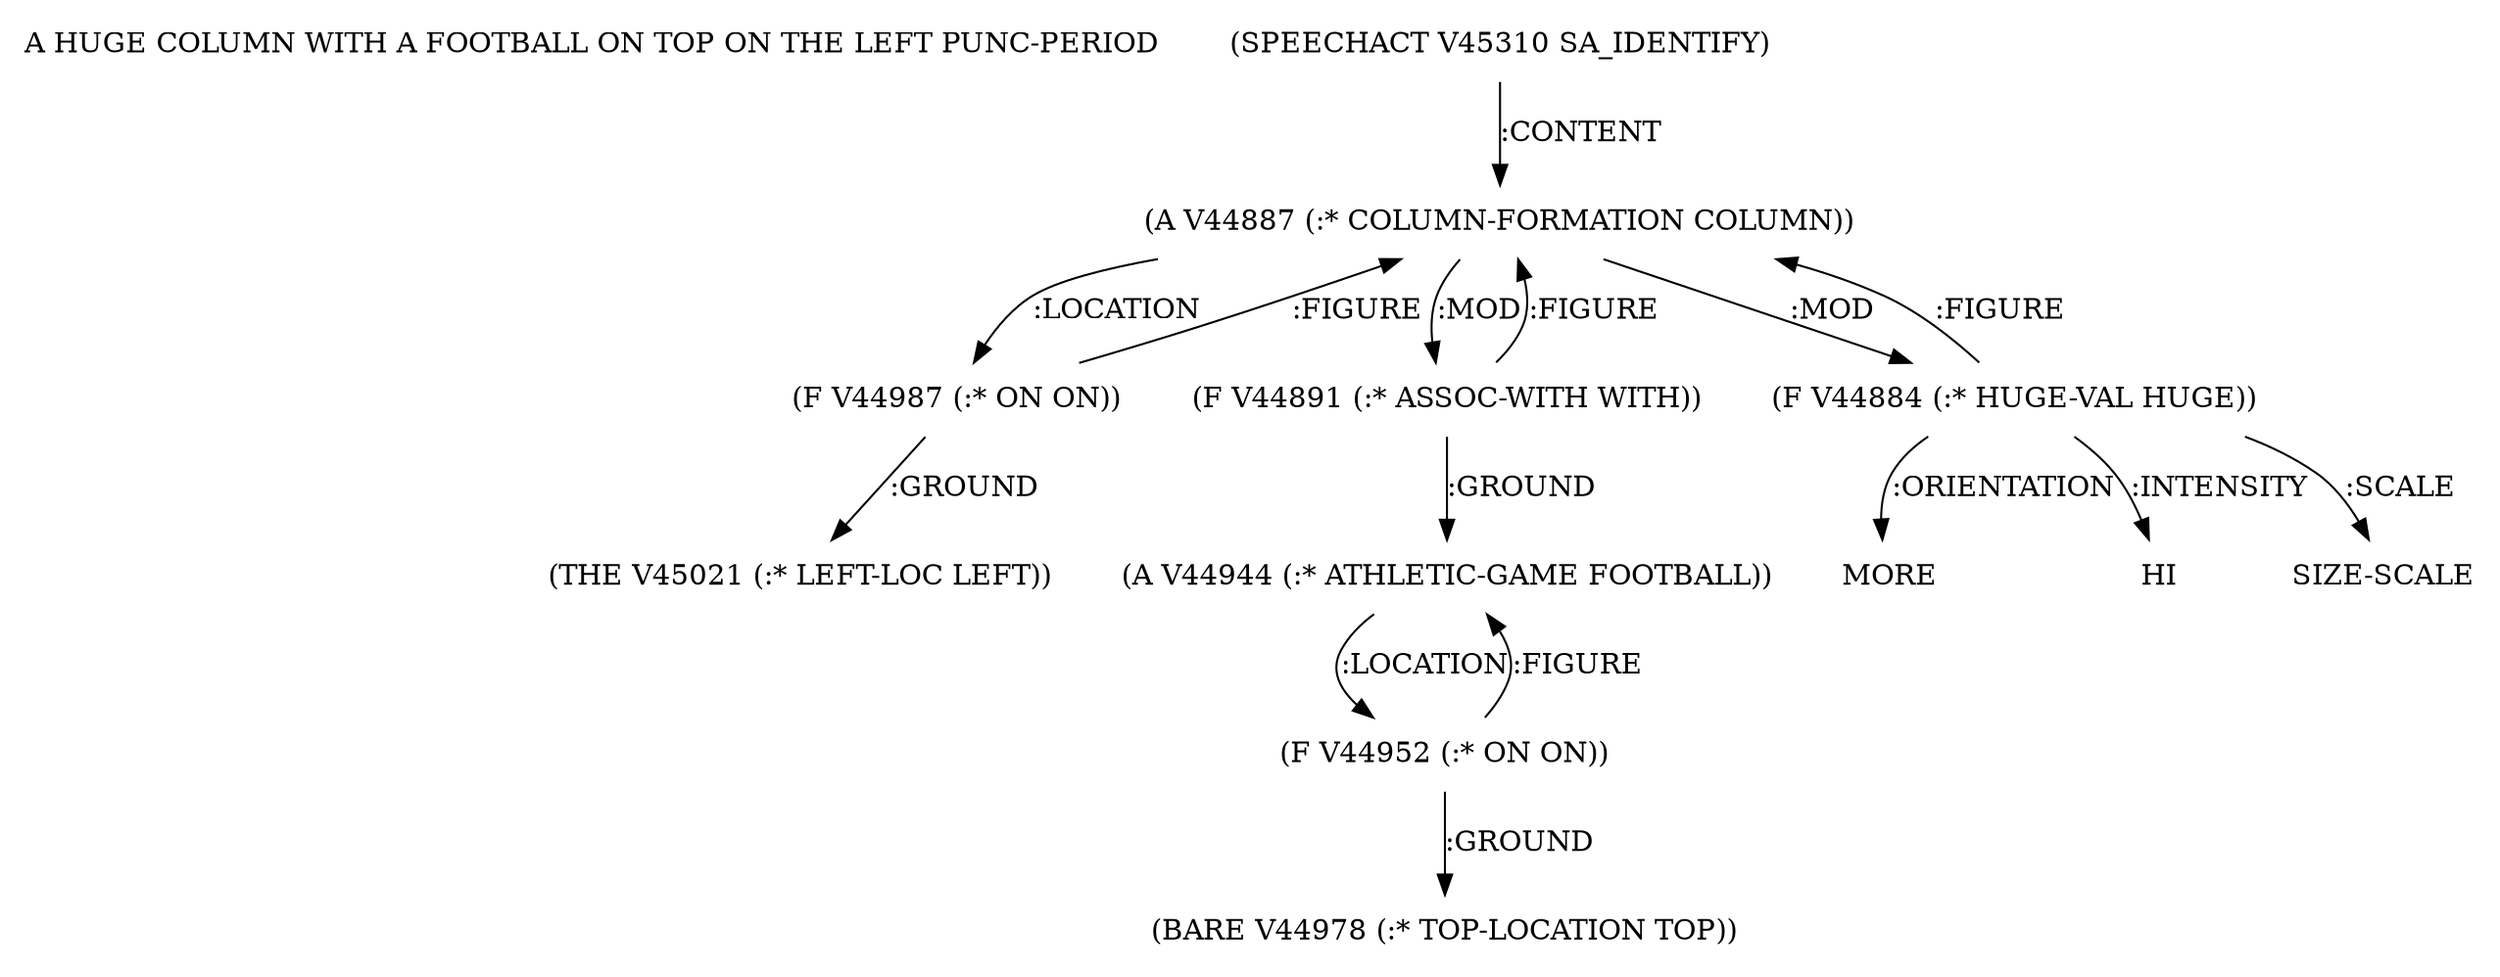 digraph Terms {
  node [shape=none]
  "A HUGE COLUMN WITH A FOOTBALL ON TOP ON THE LEFT PUNC-PERIOD"
  "V45310" [label="(SPEECHACT V45310 SA_IDENTIFY)"]
  "V45310" -> "V44887" [label=":CONTENT"]
  "V44887" [label="(A V44887 (:* COLUMN-FORMATION COLUMN))"]
  "V44887" -> "V44987" [label=":LOCATION"]
  "V44887" -> "V44891" [label=":MOD"]
  "V44887" -> "V44884" [label=":MOD"]
  "V44884" [label="(F V44884 (:* HUGE-VAL HUGE))"]
  "V44884" -> "NT46235" [label=":ORIENTATION"]
  "NT46235" [label="MORE"]
  "V44884" -> "NT46236" [label=":INTENSITY"]
  "NT46236" [label="HI"]
  "V44884" -> "V44887" [label=":FIGURE"]
  "V44884" -> "NT46237" [label=":SCALE"]
  "NT46237" [label="SIZE-SCALE"]
  "V44891" [label="(F V44891 (:* ASSOC-WITH WITH))"]
  "V44891" -> "V44944" [label=":GROUND"]
  "V44891" -> "V44887" [label=":FIGURE"]
  "V44944" [label="(A V44944 (:* ATHLETIC-GAME FOOTBALL))"]
  "V44944" -> "V44952" [label=":LOCATION"]
  "V44952" [label="(F V44952 (:* ON ON))"]
  "V44952" -> "V44978" [label=":GROUND"]
  "V44952" -> "V44944" [label=":FIGURE"]
  "V44978" [label="(BARE V44978 (:* TOP-LOCATION TOP))"]
  "V44987" [label="(F V44987 (:* ON ON))"]
  "V44987" -> "V45021" [label=":GROUND"]
  "V44987" -> "V44887" [label=":FIGURE"]
  "V45021" [label="(THE V45021 (:* LEFT-LOC LEFT))"]
}
